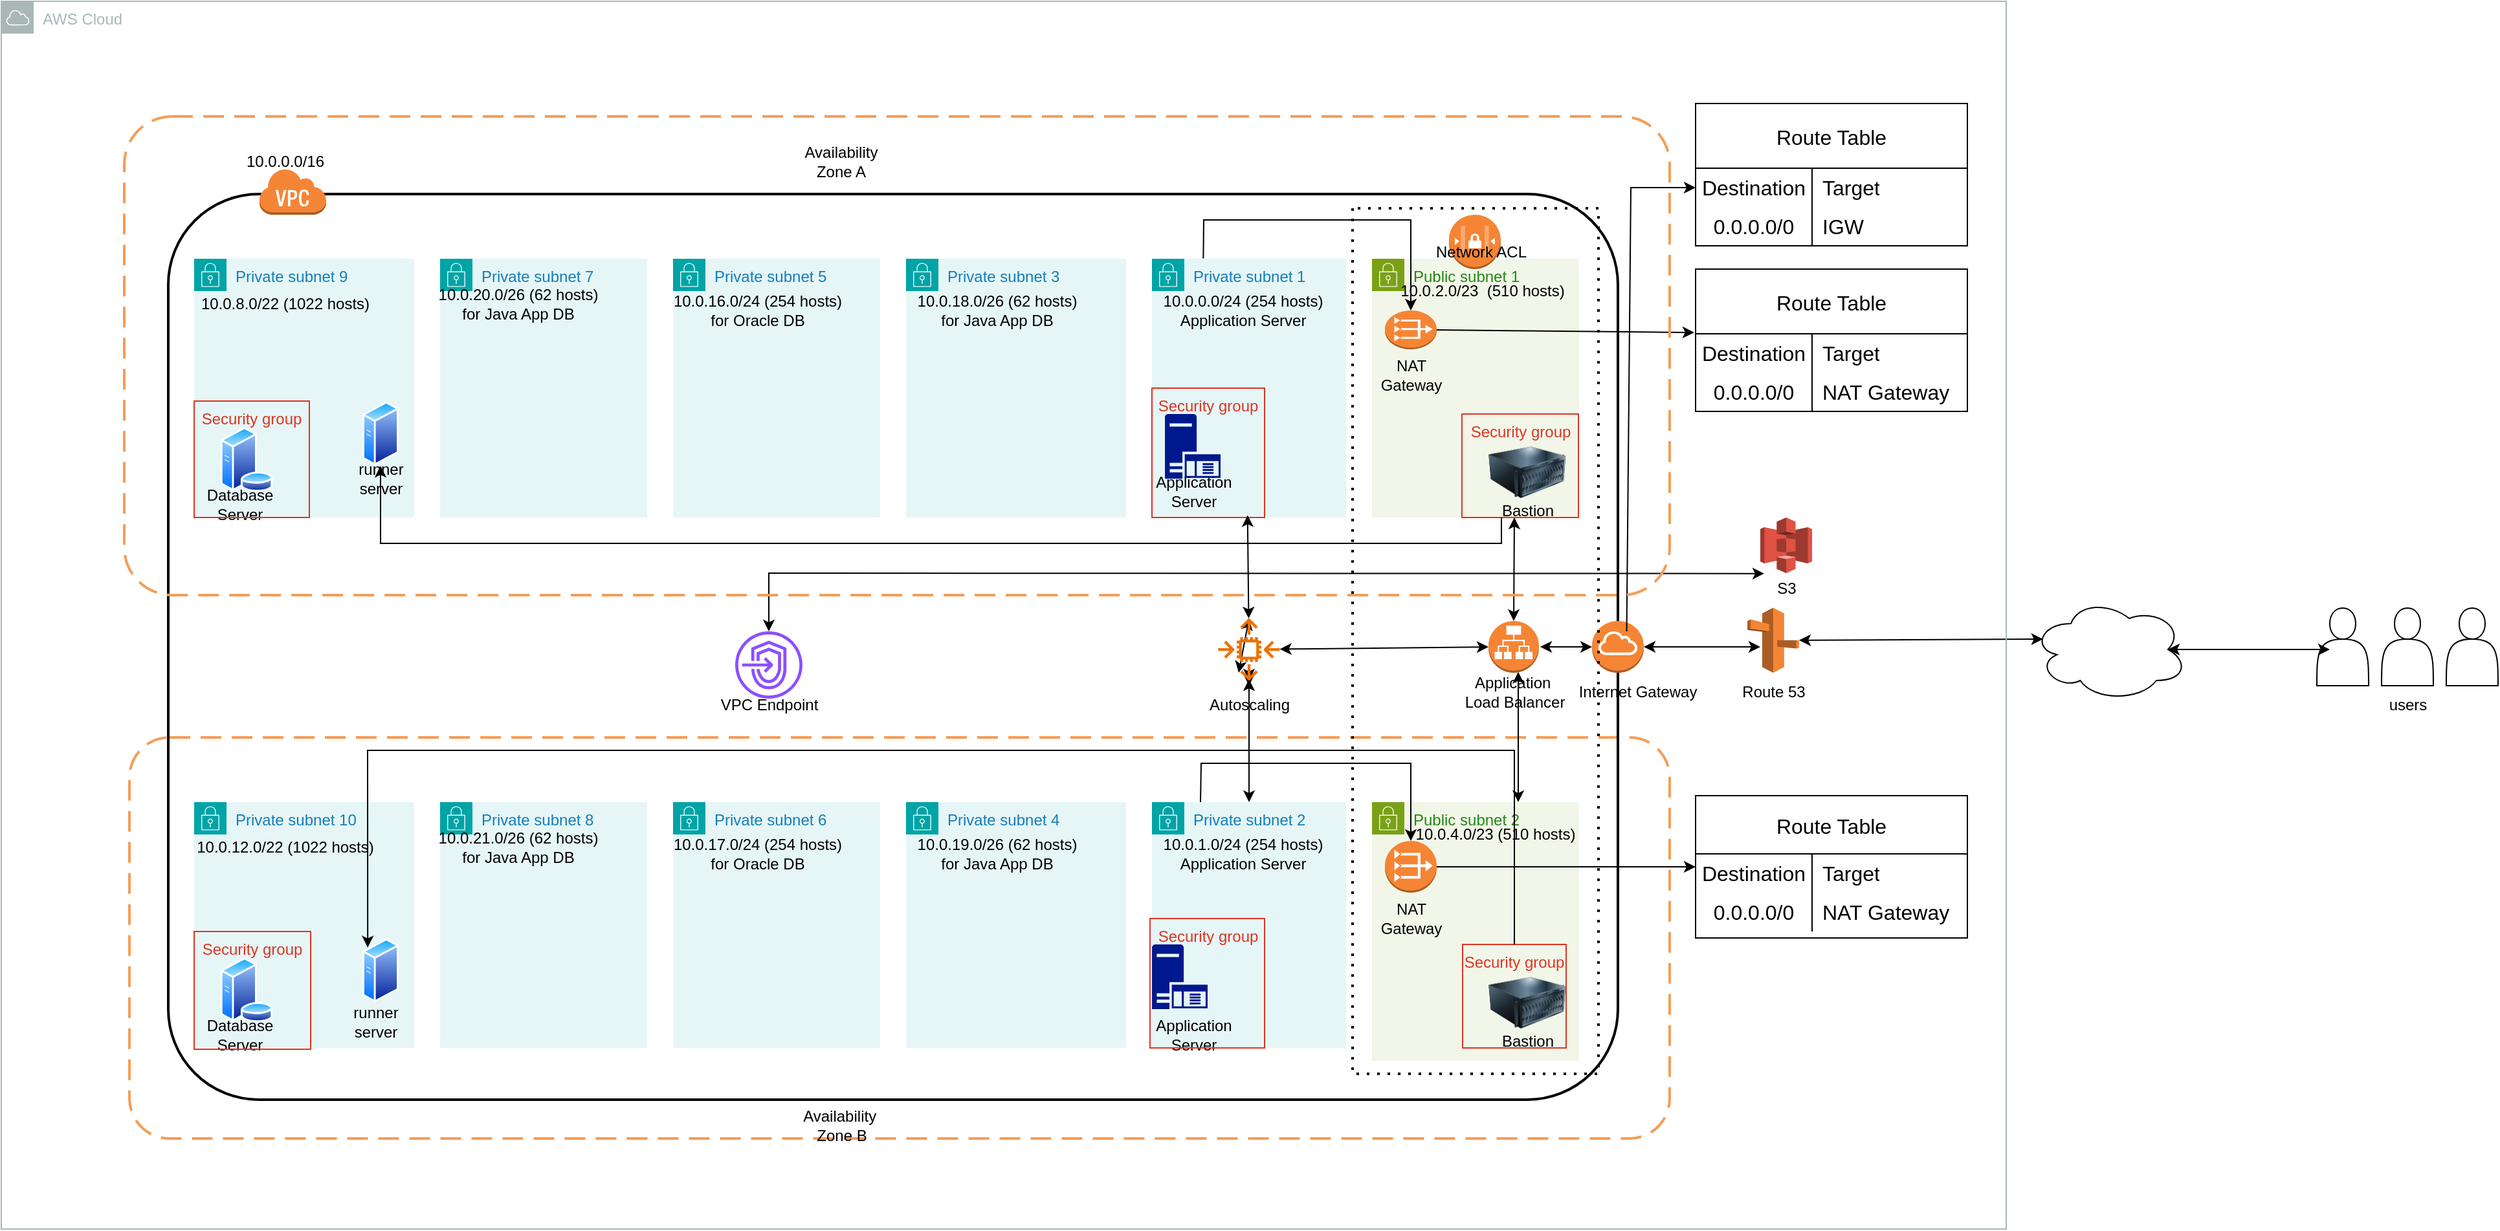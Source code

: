 <mxfile version="24.5.1" type="device">
  <diagram name="Page-1" id="7lKrpwa7xBaLdOCbZkde">
    <mxGraphModel dx="3009" dy="2384" grid="1" gridSize="10" guides="1" tooltips="1" connect="1" arrows="0" fold="1" page="1" pageScale="1" pageWidth="850" pageHeight="1100" math="0" shadow="0">
      <root>
        <mxCell id="0" />
        <mxCell id="1" parent="0" />
        <mxCell id="xHol1U0a_8AFffTDcJwT-8" value="" style="rounded=1;arcSize=10;dashed=1;strokeColor=#F59D56;fillColor=none;gradientColor=none;dashPattern=8 4;strokeWidth=2;" parent="1" vertex="1">
          <mxGeometry x="-260" y="480" width="1190" height="310" as="geometry" />
        </mxCell>
        <mxCell id="xHol1U0a_8AFffTDcJwT-9" value="" style="rounded=1;arcSize=10;dashed=0;fillColor=none;gradientColor=none;strokeWidth=2;" parent="1" vertex="1">
          <mxGeometry x="-230" y="60" width="1120" height="700" as="geometry" />
        </mxCell>
        <mxCell id="xHol1U0a_8AFffTDcJwT-10" value="" style="dashed=0;html=1;shape=mxgraph.aws3.virtual_private_cloud;fillColor=#F58536;gradientColor=none;dashed=0;" parent="1" vertex="1">
          <mxGeometry x="-160" y="40" width="52" height="36" as="geometry" />
        </mxCell>
        <mxCell id="xHol1U0a_8AFffTDcJwT-14" value="Public subnet 1" style="points=[[0,0],[0.25,0],[0.5,0],[0.75,0],[1,0],[1,0.25],[1,0.5],[1,0.75],[1,1],[0.75,1],[0.5,1],[0.25,1],[0,1],[0,0.75],[0,0.5],[0,0.25]];outlineConnect=0;gradientColor=none;html=1;whiteSpace=wrap;fontSize=12;fontStyle=0;container=1;pointerEvents=0;collapsible=0;recursiveResize=0;shape=mxgraph.aws4.group;grIcon=mxgraph.aws4.group_security_group;grStroke=0;strokeColor=#7AA116;fillColor=#F2F6E8;verticalAlign=top;align=left;spacingLeft=30;fontColor=#248814;dashed=0;" parent="1" vertex="1">
          <mxGeometry x="700" y="110" width="160" height="200" as="geometry" />
        </mxCell>
        <mxCell id="xHol1U0a_8AFffTDcJwT-15" value="Public subnet 2" style="points=[[0,0],[0.25,0],[0.5,0],[0.75,0],[1,0],[1,0.25],[1,0.5],[1,0.75],[1,1],[0.75,1],[0.5,1],[0.25,1],[0,1],[0,0.75],[0,0.5],[0,0.25]];outlineConnect=0;gradientColor=none;html=1;whiteSpace=wrap;fontSize=12;fontStyle=0;container=1;pointerEvents=0;collapsible=0;recursiveResize=0;shape=mxgraph.aws4.group;grIcon=mxgraph.aws4.group_security_group;grStroke=0;strokeColor=#7AA116;fillColor=#F2F6E8;verticalAlign=top;align=left;spacingLeft=30;fontColor=#248814;dashed=0;" parent="1" vertex="1">
          <mxGeometry x="700" y="530" width="160" height="200" as="geometry" />
        </mxCell>
        <mxCell id="xHol1U0a_8AFffTDcJwT-32" value="" style="outlineConnect=0;dashed=0;verticalLabelPosition=bottom;verticalAlign=top;align=center;html=1;shape=mxgraph.aws3.vpc_nat_gateway;fillColor=#F58534;gradientColor=none;" parent="xHol1U0a_8AFffTDcJwT-15" vertex="1">
          <mxGeometry x="10" y="30" width="40" height="40" as="geometry" />
        </mxCell>
        <mxCell id="xHol1U0a_8AFffTDcJwT-109" value="Bastion" style="text;html=1;align=center;verticalAlign=middle;resizable=0;points=[];autosize=1;strokeColor=none;fillColor=none;" parent="xHol1U0a_8AFffTDcJwT-15" vertex="1">
          <mxGeometry x="90" y="170" width="60" height="30" as="geometry" />
        </mxCell>
        <mxCell id="xHol1U0a_8AFffTDcJwT-113" value="NAT&lt;div&gt;Gateway&lt;/div&gt;" style="text;html=1;align=center;verticalAlign=middle;resizable=0;points=[];autosize=1;strokeColor=none;fillColor=none;" parent="xHol1U0a_8AFffTDcJwT-15" vertex="1">
          <mxGeometry x="-5" y="70" width="70" height="40" as="geometry" />
        </mxCell>
        <mxCell id="xHol1U0a_8AFffTDcJwT-16" value="Private subnet 1" style="points=[[0,0],[0.25,0],[0.5,0],[0.75,0],[1,0],[1,0.25],[1,0.5],[1,0.75],[1,1],[0.75,1],[0.5,1],[0.25,1],[0,1],[0,0.75],[0,0.5],[0,0.25]];outlineConnect=0;gradientColor=none;html=1;whiteSpace=wrap;fontSize=12;fontStyle=0;container=1;pointerEvents=0;collapsible=0;recursiveResize=0;shape=mxgraph.aws4.group;grIcon=mxgraph.aws4.group_security_group;grStroke=0;strokeColor=#00A4A6;fillColor=#E6F6F7;verticalAlign=top;align=left;spacingLeft=30;fontColor=#147EBA;dashed=0;" parent="1" vertex="1">
          <mxGeometry x="530" y="110" width="150" height="200" as="geometry" />
        </mxCell>
        <mxCell id="xHol1U0a_8AFffTDcJwT-17" value="Private subnet 3" style="points=[[0,0],[0.25,0],[0.5,0],[0.75,0],[1,0],[1,0.25],[1,0.5],[1,0.75],[1,1],[0.75,1],[0.5,1],[0.25,1],[0,1],[0,0.75],[0,0.5],[0,0.25]];outlineConnect=0;gradientColor=none;html=1;whiteSpace=wrap;fontSize=12;fontStyle=0;container=1;pointerEvents=0;collapsible=0;recursiveResize=0;shape=mxgraph.aws4.group;grIcon=mxgraph.aws4.group_security_group;grStroke=0;strokeColor=#00A4A6;fillColor=#E6F6F7;verticalAlign=top;align=left;spacingLeft=30;fontColor=#147EBA;dashed=0;" parent="1" vertex="1">
          <mxGeometry x="340" y="110" width="170" height="200" as="geometry" />
        </mxCell>
        <mxCell id="xHol1U0a_8AFffTDcJwT-18" value="Private subnet 7" style="points=[[0,0],[0.25,0],[0.5,0],[0.75,0],[1,0],[1,0.25],[1,0.5],[1,0.75],[1,1],[0.75,1],[0.5,1],[0.25,1],[0,1],[0,0.75],[0,0.5],[0,0.25]];outlineConnect=0;gradientColor=none;html=1;whiteSpace=wrap;fontSize=12;fontStyle=0;container=1;pointerEvents=0;collapsible=0;recursiveResize=0;shape=mxgraph.aws4.group;grIcon=mxgraph.aws4.group_security_group;grStroke=0;strokeColor=#00A4A6;fillColor=#E6F6F7;verticalAlign=top;align=left;spacingLeft=30;fontColor=#147EBA;dashed=0;" parent="1" vertex="1">
          <mxGeometry x="-20" y="110" width="160" height="200" as="geometry" />
        </mxCell>
        <mxCell id="xHol1U0a_8AFffTDcJwT-19" value="Private subnet 5" style="points=[[0,0],[0.25,0],[0.5,0],[0.75,0],[1,0],[1,0.25],[1,0.5],[1,0.75],[1,1],[0.75,1],[0.5,1],[0.25,1],[0,1],[0,0.75],[0,0.5],[0,0.25]];outlineConnect=0;gradientColor=none;html=1;whiteSpace=wrap;fontSize=12;fontStyle=0;container=1;pointerEvents=0;collapsible=0;recursiveResize=0;shape=mxgraph.aws4.group;grIcon=mxgraph.aws4.group_security_group;grStroke=0;strokeColor=#00A4A6;fillColor=#E6F6F7;verticalAlign=top;align=left;spacingLeft=30;fontColor=#147EBA;dashed=0;" parent="1" vertex="1">
          <mxGeometry x="160" y="110" width="160" height="200" as="geometry" />
        </mxCell>
        <mxCell id="xHol1U0a_8AFffTDcJwT-20" value="Private subnet 9" style="points=[[0,0],[0.25,0],[0.5,0],[0.75,0],[1,0],[1,0.25],[1,0.5],[1,0.75],[1,1],[0.75,1],[0.5,1],[0.25,1],[0,1],[0,0.75],[0,0.5],[0,0.25]];outlineConnect=0;gradientColor=none;html=1;whiteSpace=wrap;fontSize=12;fontStyle=0;container=1;pointerEvents=0;collapsible=0;recursiveResize=0;shape=mxgraph.aws4.group;grIcon=mxgraph.aws4.group_security_group;grStroke=0;strokeColor=#00A4A6;fillColor=#E6F6F7;verticalAlign=top;align=left;spacingLeft=30;fontColor=#147EBA;dashed=0;" parent="1" vertex="1">
          <mxGeometry x="-210" y="110" width="170" height="200" as="geometry" />
        </mxCell>
        <mxCell id="xHol1U0a_8AFffTDcJwT-21" value="Private subnet 2" style="points=[[0,0],[0.25,0],[0.5,0],[0.75,0],[1,0],[1,0.25],[1,0.5],[1,0.75],[1,1],[0.75,1],[0.5,1],[0.25,1],[0,1],[0,0.75],[0,0.5],[0,0.25]];outlineConnect=0;gradientColor=none;html=1;whiteSpace=wrap;fontSize=12;fontStyle=0;container=1;pointerEvents=0;collapsible=0;recursiveResize=0;shape=mxgraph.aws4.group;grIcon=mxgraph.aws4.group_security_group;grStroke=0;strokeColor=#00A4A6;fillColor=#E6F6F7;verticalAlign=top;align=left;spacingLeft=30;fontColor=#147EBA;dashed=0;" parent="1" vertex="1">
          <mxGeometry x="530" y="530" width="150" height="190" as="geometry" />
        </mxCell>
        <mxCell id="xHol1U0a_8AFffTDcJwT-22" value="Private subnet 4" style="points=[[0,0],[0.25,0],[0.5,0],[0.75,0],[1,0],[1,0.25],[1,0.5],[1,0.75],[1,1],[0.75,1],[0.5,1],[0.25,1],[0,1],[0,0.75],[0,0.5],[0,0.25]];outlineConnect=0;gradientColor=none;html=1;whiteSpace=wrap;fontSize=12;fontStyle=0;container=1;pointerEvents=0;collapsible=0;recursiveResize=0;shape=mxgraph.aws4.group;grIcon=mxgraph.aws4.group_security_group;grStroke=0;strokeColor=#00A4A6;fillColor=#E6F6F7;verticalAlign=top;align=left;spacingLeft=30;fontColor=#147EBA;dashed=0;" parent="1" vertex="1">
          <mxGeometry x="340" y="530" width="170" height="190" as="geometry" />
        </mxCell>
        <mxCell id="xHol1U0a_8AFffTDcJwT-23" value="Private subnet 6" style="points=[[0,0],[0.25,0],[0.5,0],[0.75,0],[1,0],[1,0.25],[1,0.5],[1,0.75],[1,1],[0.75,1],[0.5,1],[0.25,1],[0,1],[0,0.75],[0,0.5],[0,0.25]];outlineConnect=0;gradientColor=none;html=1;whiteSpace=wrap;fontSize=12;fontStyle=0;container=1;pointerEvents=0;collapsible=0;recursiveResize=0;shape=mxgraph.aws4.group;grIcon=mxgraph.aws4.group_security_group;grStroke=0;strokeColor=#00A4A6;fillColor=#E6F6F7;verticalAlign=top;align=left;spacingLeft=30;fontColor=#147EBA;dashed=0;" parent="1" vertex="1">
          <mxGeometry x="160" y="530" width="160" height="190" as="geometry" />
        </mxCell>
        <mxCell id="xHol1U0a_8AFffTDcJwT-24" value="Private subnet 8" style="points=[[0,0],[0.25,0],[0.5,0],[0.75,0],[1,0],[1,0.25],[1,0.5],[1,0.75],[1,1],[0.75,1],[0.5,1],[0.25,1],[0,1],[0,0.75],[0,0.5],[0,0.25]];outlineConnect=0;gradientColor=none;html=1;whiteSpace=wrap;fontSize=12;fontStyle=0;container=1;pointerEvents=0;collapsible=0;recursiveResize=0;shape=mxgraph.aws4.group;grIcon=mxgraph.aws4.group_security_group;grStroke=0;strokeColor=#00A4A6;fillColor=#E6F6F7;verticalAlign=top;align=left;spacingLeft=30;fontColor=#147EBA;dashed=0;" parent="1" vertex="1">
          <mxGeometry x="-20" y="530" width="160" height="190" as="geometry" />
        </mxCell>
        <mxCell id="xHol1U0a_8AFffTDcJwT-25" value="Private subnet 10" style="points=[[0,0],[0.25,0],[0.5,0],[0.75,0],[1,0],[1,0.25],[1,0.5],[1,0.75],[1,1],[0.75,1],[0.5,1],[0.25,1],[0,1],[0,0.75],[0,0.5],[0,0.25]];outlineConnect=0;gradientColor=none;html=1;whiteSpace=wrap;fontSize=12;fontStyle=0;container=1;pointerEvents=0;collapsible=0;recursiveResize=0;shape=mxgraph.aws4.group;grIcon=mxgraph.aws4.group_security_group;grStroke=0;strokeColor=#00A4A6;fillColor=#E6F6F7;verticalAlign=top;align=left;spacingLeft=30;fontColor=#147EBA;dashed=0;" parent="1" vertex="1">
          <mxGeometry x="-210" y="530" width="170" height="190" as="geometry" />
        </mxCell>
        <mxCell id="xHol1U0a_8AFffTDcJwT-27" value="" style="outlineConnect=0;dashed=0;verticalLabelPosition=bottom;verticalAlign=top;align=center;html=1;shape=mxgraph.aws3.vpc_nat_gateway;fillColor=#F58534;gradientColor=none;" parent="1" vertex="1">
          <mxGeometry x="710" y="150" width="40" height="30" as="geometry" />
        </mxCell>
        <mxCell id="xHol1U0a_8AFffTDcJwT-28" value="" style="image;aspect=fixed;perimeter=ellipsePerimeter;html=1;align=center;shadow=0;dashed=0;spacingTop=3;image=img/lib/active_directory/database_server.svg;" parent="1" vertex="1">
          <mxGeometry x="-190" y="240" width="41" height="50" as="geometry" />
        </mxCell>
        <mxCell id="xHol1U0a_8AFffTDcJwT-29" value="" style="image;aspect=fixed;perimeter=ellipsePerimeter;html=1;align=center;shadow=0;dashed=0;spacingTop=3;image=img/lib/active_directory/database_server.svg;" parent="1" vertex="1">
          <mxGeometry x="-190" y="650" width="41" height="50" as="geometry" />
        </mxCell>
        <mxCell id="xHol1U0a_8AFffTDcJwT-30" value="" style="image;html=1;image=img/lib/clip_art/computers/Server_128x128.png" parent="1" vertex="1">
          <mxGeometry x="790" y="250" width="60" height="50" as="geometry" />
        </mxCell>
        <mxCell id="xHol1U0a_8AFffTDcJwT-31" value="" style="image;html=1;image=img/lib/clip_art/computers/Server_128x128.png" parent="1" vertex="1">
          <mxGeometry x="790" y="660" width="60" height="50" as="geometry" />
        </mxCell>
        <mxCell id="xHol1U0a_8AFffTDcJwT-33" value="" style="outlineConnect=0;dashed=0;verticalLabelPosition=bottom;verticalAlign=top;align=center;html=1;shape=mxgraph.aws3.application_load_balancer;fillColor=#F58534;gradientColor=none;" parent="1" vertex="1">
          <mxGeometry x="790" y="390" width="39" height="40" as="geometry" />
        </mxCell>
        <mxCell id="xHol1U0a_8AFffTDcJwT-34" value="" style="outlineConnect=0;dashed=0;verticalLabelPosition=bottom;verticalAlign=top;align=center;html=1;shape=mxgraph.aws3.internet_gateway;fillColor=#F58534;gradientColor=none;" parent="1" vertex="1">
          <mxGeometry x="870" y="390" width="40" height="40" as="geometry" />
        </mxCell>
        <mxCell id="xHol1U0a_8AFffTDcJwT-35" value="Internet Gateway" style="text;html=1;align=center;verticalAlign=middle;resizable=0;points=[];autosize=1;strokeColor=none;fillColor=none;" parent="1" vertex="1">
          <mxGeometry x="850" y="430" width="110" height="30" as="geometry" />
        </mxCell>
        <mxCell id="xHol1U0a_8AFffTDcJwT-37" value="Application&amp;nbsp;&lt;div&gt;Load Balancer&lt;/div&gt;" style="text;html=1;align=center;verticalAlign=middle;resizable=0;points=[];autosize=1;strokeColor=none;fillColor=none;" parent="1" vertex="1">
          <mxGeometry x="759.5" y="425" width="100" height="40" as="geometry" />
        </mxCell>
        <mxCell id="xHol1U0a_8AFffTDcJwT-38" value="Availability&amp;nbsp;&lt;div&gt;Zone B&lt;/div&gt;" style="text;html=1;align=center;verticalAlign=middle;resizable=0;points=[];autosize=1;strokeColor=none;fillColor=none;" parent="1" vertex="1">
          <mxGeometry x="250" y="760" width="80" height="40" as="geometry" />
        </mxCell>
        <mxCell id="xHol1U0a_8AFffTDcJwT-39" value="Availability&lt;div&gt;Zone A&lt;/div&gt;" style="text;strokeColor=none;align=center;fillColor=none;html=1;verticalAlign=middle;whiteSpace=wrap;rounded=0;" parent="1" vertex="1">
          <mxGeometry x="260" y="20" width="60" height="30" as="geometry" />
        </mxCell>
        <mxCell id="xHol1U0a_8AFffTDcJwT-40" value="NAT&lt;div&gt;Gateway&lt;/div&gt;" style="text;html=1;align=center;verticalAlign=middle;resizable=0;points=[];autosize=1;strokeColor=none;fillColor=none;" parent="1" vertex="1">
          <mxGeometry x="695" y="180" width="70" height="40" as="geometry" />
        </mxCell>
        <mxCell id="xHol1U0a_8AFffTDcJwT-41" value="" style="endArrow=classic;startArrow=classic;html=1;rounded=0;exitX=0.5;exitY=0;exitDx=0;exitDy=0;exitPerimeter=0;" parent="1" source="xHol1U0a_8AFffTDcJwT-33" edge="1">
          <mxGeometry width="50" height="50" relative="1" as="geometry">
            <mxPoint x="290" y="370" as="sourcePoint" />
            <mxPoint x="810" y="310" as="targetPoint" />
          </mxGeometry>
        </mxCell>
        <mxCell id="xHol1U0a_8AFffTDcJwT-42" value="" style="endArrow=classic;startArrow=classic;html=1;rounded=0;entryX=0.535;entryY=0.108;entryDx=0;entryDy=0;entryPerimeter=0;" parent="1" target="xHol1U0a_8AFffTDcJwT-37" edge="1">
          <mxGeometry width="50" height="50" relative="1" as="geometry">
            <mxPoint x="813" y="530" as="sourcePoint" />
            <mxPoint x="340" y="320" as="targetPoint" />
          </mxGeometry>
        </mxCell>
        <mxCell id="xHol1U0a_8AFffTDcJwT-44" value="" style="outlineConnect=0;dashed=0;verticalLabelPosition=bottom;verticalAlign=top;align=center;html=1;shape=mxgraph.aws3.route_53;fillColor=#F58536;gradientColor=none;" parent="1" vertex="1">
          <mxGeometry x="990" y="379.75" width="40" height="50.25" as="geometry" />
        </mxCell>
        <mxCell id="xHol1U0a_8AFffTDcJwT-45" value="Route 53" style="text;html=1;align=center;verticalAlign=middle;resizable=0;points=[];autosize=1;strokeColor=none;fillColor=none;" parent="1" vertex="1">
          <mxGeometry x="975" y="430" width="70" height="30" as="geometry" />
        </mxCell>
        <mxCell id="xHol1U0a_8AFffTDcJwT-46" value="" style="endArrow=classic;startArrow=classic;html=1;rounded=0;entryX=0;entryY=0.5;entryDx=0;entryDy=0;entryPerimeter=0;" parent="1" target="xHol1U0a_8AFffTDcJwT-34" edge="1">
          <mxGeometry width="50" height="50" relative="1" as="geometry">
            <mxPoint x="830" y="410" as="sourcePoint" />
            <mxPoint x="340" y="320" as="targetPoint" />
          </mxGeometry>
        </mxCell>
        <mxCell id="xHol1U0a_8AFffTDcJwT-49" value="" style="endArrow=classic;startArrow=classic;html=1;rounded=0;exitX=1;exitY=0.5;exitDx=0;exitDy=0;exitPerimeter=0;" parent="1" source="xHol1U0a_8AFffTDcJwT-34" edge="1">
          <mxGeometry width="50" height="50" relative="1" as="geometry">
            <mxPoint x="1000" y="290" as="sourcePoint" />
            <mxPoint x="1000" y="410" as="targetPoint" />
          </mxGeometry>
        </mxCell>
        <mxCell id="xHol1U0a_8AFffTDcJwT-108" value="Bastion" style="text;html=1;align=center;verticalAlign=middle;resizable=0;points=[];autosize=1;strokeColor=none;fillColor=none;" parent="1" vertex="1">
          <mxGeometry x="790" y="290" width="60" height="30" as="geometry" />
        </mxCell>
        <mxCell id="xHol1U0a_8AFffTDcJwT-110" value="" style="ellipse;shape=cloud;whiteSpace=wrap;html=1;" parent="1" vertex="1">
          <mxGeometry x="1210" y="372" width="120" height="80" as="geometry" />
        </mxCell>
        <mxCell id="xHol1U0a_8AFffTDcJwT-112" value="" style="endArrow=classic;startArrow=classic;html=1;rounded=0;entryX=0.07;entryY=0.4;entryDx=0;entryDy=0;entryPerimeter=0;exitX=1;exitY=0.5;exitDx=0;exitDy=0;exitPerimeter=0;" parent="1" source="xHol1U0a_8AFffTDcJwT-44" target="xHol1U0a_8AFffTDcJwT-110" edge="1">
          <mxGeometry width="50" height="50" relative="1" as="geometry">
            <mxPoint x="1040" y="550" as="sourcePoint" />
            <mxPoint x="1090" y="500" as="targetPoint" />
          </mxGeometry>
        </mxCell>
        <mxCell id="xHol1U0a_8AFffTDcJwT-114" value="" style="sketch=0;outlineConnect=0;fontColor=#232F3E;gradientColor=none;fillColor=#8C4FFF;strokeColor=none;dashed=0;verticalLabelPosition=bottom;verticalAlign=top;align=center;html=1;fontSize=12;fontStyle=0;aspect=fixed;pointerEvents=1;shape=mxgraph.aws4.endpoints;" parent="1" vertex="1">
          <mxGeometry x="208" y="398" width="52" height="52" as="geometry" />
        </mxCell>
        <mxCell id="xHol1U0a_8AFffTDcJwT-115" value="" style="outlineConnect=0;dashed=0;verticalLabelPosition=bottom;verticalAlign=top;align=center;html=1;shape=mxgraph.aws3.s3;fillColor=#E05243;gradientColor=none;" parent="1" vertex="1">
          <mxGeometry x="1000" y="310" width="40" height="43" as="geometry" />
        </mxCell>
        <mxCell id="xHol1U0a_8AFffTDcJwT-116" value="" style="endArrow=classic;startArrow=classic;html=1;rounded=0;entryX=0.075;entryY=1.008;entryDx=0;entryDy=0;entryPerimeter=0;" parent="1" source="xHol1U0a_8AFffTDcJwT-114" target="xHol1U0a_8AFffTDcJwT-115" edge="1">
          <mxGeometry width="50" height="50" relative="1" as="geometry">
            <mxPoint x="290" y="370" as="sourcePoint" />
            <mxPoint x="340" y="320" as="targetPoint" />
            <Array as="points">
              <mxPoint x="234" y="353" />
            </Array>
          </mxGeometry>
        </mxCell>
        <mxCell id="xHol1U0a_8AFffTDcJwT-117" value="S3" style="text;html=1;align=center;verticalAlign=middle;resizable=0;points=[];autosize=1;strokeColor=none;fillColor=none;" parent="1" vertex="1">
          <mxGeometry x="1000" y="349.75" width="40" height="30" as="geometry" />
        </mxCell>
        <mxCell id="xHol1U0a_8AFffTDcJwT-118" value="VPC Endpoint" style="text;html=1;align=center;verticalAlign=middle;resizable=0;points=[];autosize=1;strokeColor=none;fillColor=none;" parent="1" vertex="1">
          <mxGeometry x="184" y="440" width="100" height="30" as="geometry" />
        </mxCell>
        <mxCell id="xHol1U0a_8AFffTDcJwT-119" value="" style="endArrow=classic;html=1;rounded=0;entryX=0.5;entryY=0;entryDx=0;entryDy=0;entryPerimeter=0;exitX=0.714;exitY=0.071;exitDx=0;exitDy=0;exitPerimeter=0;" parent="1" source="xHol1U0a_8AFffTDcJwT-9" target="xHol1U0a_8AFffTDcJwT-27" edge="1">
          <mxGeometry width="50" height="50" relative="1" as="geometry">
            <mxPoint x="-500" y="360" as="sourcePoint" />
            <mxPoint x="790" y="90" as="targetPoint" />
            <Array as="points">
              <mxPoint x="570" y="80" />
              <mxPoint x="730" y="80" />
            </Array>
          </mxGeometry>
        </mxCell>
        <mxCell id="xHol1U0a_8AFffTDcJwT-122" value="" style="endArrow=classic;html=1;rounded=0;entryX=0.5;entryY=0;entryDx=0;entryDy=0;entryPerimeter=0;exitX=0.25;exitY=0;exitDx=0;exitDy=0;" parent="1" source="xHol1U0a_8AFffTDcJwT-21" target="xHol1U0a_8AFffTDcJwT-32" edge="1">
          <mxGeometry width="50" height="50" relative="1" as="geometry">
            <mxPoint x="-100" y="440" as="sourcePoint" />
            <mxPoint x="700" y="470" as="targetPoint" />
            <Array as="points">
              <mxPoint x="568" y="500" />
              <mxPoint x="730" y="500" />
            </Array>
          </mxGeometry>
        </mxCell>
        <mxCell id="xHol1U0a_8AFffTDcJwT-127" value="Database&lt;div&gt;Server&lt;/div&gt;" style="text;html=1;align=center;verticalAlign=middle;resizable=0;points=[];autosize=1;strokeColor=none;fillColor=none;" parent="1" vertex="1">
          <mxGeometry x="-210" y="280" width="70" height="40" as="geometry" />
        </mxCell>
        <mxCell id="xHol1U0a_8AFffTDcJwT-128" value="Database&lt;div&gt;Server&lt;/div&gt;" style="text;html=1;align=center;verticalAlign=middle;resizable=0;points=[];autosize=1;strokeColor=none;fillColor=none;" parent="1" vertex="1">
          <mxGeometry x="-210" y="690" width="70" height="40" as="geometry" />
        </mxCell>
        <mxCell id="xHol1U0a_8AFffTDcJwT-129" value="Security group" style="fillColor=none;strokeColor=#DD3522;verticalAlign=top;fontStyle=0;fontColor=#DD3522;whiteSpace=wrap;html=1;" parent="1" vertex="1">
          <mxGeometry x="-210" y="220" width="89" height="90" as="geometry" />
        </mxCell>
        <mxCell id="xHol1U0a_8AFffTDcJwT-130" value="Security group" style="fillColor=none;strokeColor=#DD3522;verticalAlign=top;fontStyle=0;fontColor=#DD3522;whiteSpace=wrap;html=1;" parent="1" vertex="1">
          <mxGeometry x="-210" y="630" width="90" height="91" as="geometry" />
        </mxCell>
        <mxCell id="xHol1U0a_8AFffTDcJwT-131" value="Security group" style="fillColor=none;strokeColor=#DD3522;verticalAlign=top;fontStyle=0;fontColor=#DD3522;whiteSpace=wrap;html=1;" parent="1" vertex="1">
          <mxGeometry x="769.5" y="230" width="90" height="80" as="geometry" />
        </mxCell>
        <mxCell id="xHol1U0a_8AFffTDcJwT-132" value="Security group" style="fillColor=none;strokeColor=#DD3522;verticalAlign=top;fontStyle=0;fontColor=#DD3522;whiteSpace=wrap;html=1;" parent="1" vertex="1">
          <mxGeometry x="770" y="640" width="80" height="80" as="geometry" />
        </mxCell>
        <mxCell id="xHol1U0a_8AFffTDcJwT-143" value="Route Table" style="shape=table;startSize=50;container=1;collapsible=0;childLayout=tableLayout;fixedRows=1;rowLines=0;fontStyle=0;strokeColor=default;fontSize=16;" parent="1" vertex="1">
          <mxGeometry x="950" y="-10" width="210" height="110" as="geometry" />
        </mxCell>
        <mxCell id="xHol1U0a_8AFffTDcJwT-144" value="" style="shape=tableRow;horizontal=0;startSize=0;swimlaneHead=0;swimlaneBody=0;top=0;left=0;bottom=0;right=0;collapsible=0;dropTarget=0;fillColor=none;points=[[0,0.5],[1,0.5]];portConstraint=eastwest;strokeColor=inherit;fontSize=16;" parent="xHol1U0a_8AFffTDcJwT-143" vertex="1">
          <mxGeometry y="50" width="210" height="30" as="geometry" />
        </mxCell>
        <mxCell id="xHol1U0a_8AFffTDcJwT-145" value="Destination" style="shape=partialRectangle;html=1;whiteSpace=wrap;connectable=0;fillColor=none;top=0;left=0;bottom=0;right=0;overflow=hidden;pointerEvents=1;strokeColor=inherit;fontSize=16;" parent="xHol1U0a_8AFffTDcJwT-144" vertex="1">
          <mxGeometry width="90" height="30" as="geometry">
            <mxRectangle width="90" height="30" as="alternateBounds" />
          </mxGeometry>
        </mxCell>
        <mxCell id="xHol1U0a_8AFffTDcJwT-146" value="Target" style="shape=partialRectangle;html=1;whiteSpace=wrap;connectable=0;fillColor=none;top=0;left=0;bottom=0;right=0;align=left;spacingLeft=6;overflow=hidden;strokeColor=inherit;fontSize=16;" parent="xHol1U0a_8AFffTDcJwT-144" vertex="1">
          <mxGeometry x="90" width="120" height="30" as="geometry">
            <mxRectangle width="120" height="30" as="alternateBounds" />
          </mxGeometry>
        </mxCell>
        <mxCell id="xHol1U0a_8AFffTDcJwT-147" value="" style="shape=tableRow;horizontal=0;startSize=0;swimlaneHead=0;swimlaneBody=0;top=0;left=0;bottom=0;right=0;collapsible=0;dropTarget=0;fillColor=none;points=[[0,0.5],[1,0.5]];portConstraint=eastwest;strokeColor=inherit;fontSize=16;" parent="xHol1U0a_8AFffTDcJwT-143" vertex="1">
          <mxGeometry y="80" width="210" height="30" as="geometry" />
        </mxCell>
        <mxCell id="xHol1U0a_8AFffTDcJwT-148" value="0.0.0.0/0" style="shape=partialRectangle;html=1;whiteSpace=wrap;connectable=0;fillColor=none;top=0;left=0;bottom=0;right=0;overflow=hidden;strokeColor=inherit;fontSize=16;" parent="xHol1U0a_8AFffTDcJwT-147" vertex="1">
          <mxGeometry width="90" height="30" as="geometry">
            <mxRectangle width="90" height="30" as="alternateBounds" />
          </mxGeometry>
        </mxCell>
        <mxCell id="xHol1U0a_8AFffTDcJwT-149" value="IGW" style="shape=partialRectangle;html=1;whiteSpace=wrap;connectable=0;fillColor=none;top=0;left=0;bottom=0;right=0;align=left;spacingLeft=6;overflow=hidden;strokeColor=inherit;fontSize=16;" parent="xHol1U0a_8AFffTDcJwT-147" vertex="1">
          <mxGeometry x="90" width="120" height="30" as="geometry">
            <mxRectangle width="120" height="30" as="alternateBounds" />
          </mxGeometry>
        </mxCell>
        <mxCell id="xHol1U0a_8AFffTDcJwT-153" value="10.0.0.0/16" style="text;html=1;align=center;verticalAlign=middle;resizable=0;points=[];autosize=1;strokeColor=none;fillColor=none;" parent="1" vertex="1">
          <mxGeometry x="-180" y="20" width="80" height="30" as="geometry" />
        </mxCell>
        <mxCell id="xHol1U0a_8AFffTDcJwT-161" value="Route Table" style="shape=table;startSize=45;container=1;collapsible=0;childLayout=tableLayout;fixedRows=1;rowLines=0;fontStyle=0;strokeColor=default;fontSize=16;" parent="1" vertex="1">
          <mxGeometry x="950" y="525" width="210" height="110" as="geometry" />
        </mxCell>
        <mxCell id="xHol1U0a_8AFffTDcJwT-162" value="" style="shape=tableRow;horizontal=0;startSize=0;swimlaneHead=0;swimlaneBody=0;top=0;left=0;bottom=0;right=0;collapsible=0;dropTarget=0;fillColor=none;points=[[0,0.5],[1,0.5]];portConstraint=eastwest;strokeColor=inherit;fontSize=16;" parent="xHol1U0a_8AFffTDcJwT-161" vertex="1">
          <mxGeometry y="45" width="210" height="30" as="geometry" />
        </mxCell>
        <mxCell id="xHol1U0a_8AFffTDcJwT-163" value="Destination" style="shape=partialRectangle;html=1;whiteSpace=wrap;connectable=0;fillColor=none;top=0;left=0;bottom=0;right=0;overflow=hidden;pointerEvents=1;strokeColor=inherit;fontSize=16;" parent="xHol1U0a_8AFffTDcJwT-162" vertex="1">
          <mxGeometry width="90" height="30" as="geometry">
            <mxRectangle width="90" height="30" as="alternateBounds" />
          </mxGeometry>
        </mxCell>
        <mxCell id="xHol1U0a_8AFffTDcJwT-164" value="Target" style="shape=partialRectangle;html=1;whiteSpace=wrap;connectable=0;fillColor=none;top=0;left=0;bottom=0;right=0;align=left;spacingLeft=6;overflow=hidden;strokeColor=inherit;fontSize=16;" parent="xHol1U0a_8AFffTDcJwT-162" vertex="1">
          <mxGeometry x="90" width="120" height="30" as="geometry">
            <mxRectangle width="120" height="30" as="alternateBounds" />
          </mxGeometry>
        </mxCell>
        <mxCell id="xHol1U0a_8AFffTDcJwT-165" value="" style="shape=tableRow;horizontal=0;startSize=0;swimlaneHead=0;swimlaneBody=0;top=0;left=0;bottom=0;right=0;collapsible=0;dropTarget=0;fillColor=none;points=[[0,0.5],[1,0.5]];portConstraint=eastwest;strokeColor=inherit;fontSize=16;" parent="xHol1U0a_8AFffTDcJwT-161" vertex="1">
          <mxGeometry y="75" width="210" height="30" as="geometry" />
        </mxCell>
        <mxCell id="xHol1U0a_8AFffTDcJwT-166" value="0.0.0.0/0" style="shape=partialRectangle;html=1;whiteSpace=wrap;connectable=0;fillColor=none;top=0;left=0;bottom=0;right=0;overflow=hidden;strokeColor=inherit;fontSize=16;" parent="xHol1U0a_8AFffTDcJwT-165" vertex="1">
          <mxGeometry width="90" height="30" as="geometry">
            <mxRectangle width="90" height="30" as="alternateBounds" />
          </mxGeometry>
        </mxCell>
        <mxCell id="xHol1U0a_8AFffTDcJwT-167" value="NAT Gateway" style="shape=partialRectangle;html=1;whiteSpace=wrap;connectable=0;fillColor=none;top=0;left=0;bottom=0;right=0;align=left;spacingLeft=6;overflow=hidden;strokeColor=inherit;fontSize=16;" parent="xHol1U0a_8AFffTDcJwT-165" vertex="1">
          <mxGeometry x="90" width="120" height="30" as="geometry">
            <mxRectangle width="120" height="30" as="alternateBounds" />
          </mxGeometry>
        </mxCell>
        <mxCell id="xHol1U0a_8AFffTDcJwT-168" value="" style="outlineConnect=0;dashed=0;verticalLabelPosition=bottom;verticalAlign=top;align=center;html=1;shape=mxgraph.aws3.network_access_controllist;fillColor=#F58534;gradientColor=none;" parent="1" vertex="1">
          <mxGeometry x="759.5" y="76" width="40" height="42" as="geometry" />
        </mxCell>
        <mxCell id="xHol1U0a_8AFffTDcJwT-171" value="" style="endArrow=none;dashed=1;html=1;dashPattern=1 3;strokeWidth=2;rounded=0;" parent="1" edge="1">
          <mxGeometry width="50" height="50" relative="1" as="geometry">
            <mxPoint x="685" y="71" as="sourcePoint" />
            <mxPoint x="685" y="71" as="targetPoint" />
            <Array as="points">
              <mxPoint x="685" y="740" />
              <mxPoint x="875" y="740" />
              <mxPoint x="875" y="401" />
              <mxPoint x="875" y="71" />
            </Array>
          </mxGeometry>
        </mxCell>
        <mxCell id="xHol1U0a_8AFffTDcJwT-175" value="Network ACL" style="text;html=1;align=center;verticalAlign=middle;resizable=0;points=[];autosize=1;strokeColor=none;fillColor=none;" parent="1" vertex="1">
          <mxGeometry x="739" y="90" width="90" height="30" as="geometry" />
        </mxCell>
        <mxCell id="xHol1U0a_8AFffTDcJwT-177" value="Route Table" style="shape=table;startSize=50;container=1;collapsible=0;childLayout=tableLayout;fixedRows=1;rowLines=0;fontStyle=0;strokeColor=default;fontSize=16;" parent="1" vertex="1">
          <mxGeometry x="950" y="118" width="210" height="110" as="geometry" />
        </mxCell>
        <mxCell id="xHol1U0a_8AFffTDcJwT-178" value="" style="shape=tableRow;horizontal=0;startSize=0;swimlaneHead=0;swimlaneBody=0;top=0;left=0;bottom=0;right=0;collapsible=0;dropTarget=0;fillColor=none;points=[[0,0.5],[1,0.5]];portConstraint=eastwest;strokeColor=inherit;fontSize=16;" parent="xHol1U0a_8AFffTDcJwT-177" vertex="1">
          <mxGeometry y="50" width="210" height="30" as="geometry" />
        </mxCell>
        <mxCell id="xHol1U0a_8AFffTDcJwT-179" value="Destination" style="shape=partialRectangle;html=1;whiteSpace=wrap;connectable=0;fillColor=none;top=0;left=0;bottom=0;right=0;overflow=hidden;pointerEvents=1;strokeColor=inherit;fontSize=16;" parent="xHol1U0a_8AFffTDcJwT-178" vertex="1">
          <mxGeometry width="90" height="30" as="geometry">
            <mxRectangle width="90" height="30" as="alternateBounds" />
          </mxGeometry>
        </mxCell>
        <mxCell id="xHol1U0a_8AFffTDcJwT-180" value="Target" style="shape=partialRectangle;html=1;whiteSpace=wrap;connectable=0;fillColor=none;top=0;left=0;bottom=0;right=0;align=left;spacingLeft=6;overflow=hidden;strokeColor=inherit;fontSize=16;" parent="xHol1U0a_8AFffTDcJwT-178" vertex="1">
          <mxGeometry x="90" width="120" height="30" as="geometry">
            <mxRectangle width="120" height="30" as="alternateBounds" />
          </mxGeometry>
        </mxCell>
        <mxCell id="xHol1U0a_8AFffTDcJwT-181" value="" style="shape=tableRow;horizontal=0;startSize=0;swimlaneHead=0;swimlaneBody=0;top=0;left=0;bottom=0;right=0;collapsible=0;dropTarget=0;fillColor=none;points=[[0,0.5],[1,0.5]];portConstraint=eastwest;strokeColor=inherit;fontSize=16;" parent="xHol1U0a_8AFffTDcJwT-177" vertex="1">
          <mxGeometry y="80" width="210" height="30" as="geometry" />
        </mxCell>
        <mxCell id="xHol1U0a_8AFffTDcJwT-182" value="0.0.0.0/0" style="shape=partialRectangle;html=1;whiteSpace=wrap;connectable=0;fillColor=none;top=0;left=0;bottom=0;right=0;overflow=hidden;strokeColor=inherit;fontSize=16;" parent="xHol1U0a_8AFffTDcJwT-181" vertex="1">
          <mxGeometry width="90" height="30" as="geometry">
            <mxRectangle width="90" height="30" as="alternateBounds" />
          </mxGeometry>
        </mxCell>
        <mxCell id="xHol1U0a_8AFffTDcJwT-183" value="NAT Gateway" style="shape=partialRectangle;html=1;whiteSpace=wrap;connectable=0;fillColor=none;top=0;left=0;bottom=0;right=0;align=left;spacingLeft=6;overflow=hidden;strokeColor=inherit;fontSize=16;" parent="xHol1U0a_8AFffTDcJwT-181" vertex="1">
          <mxGeometry x="90" width="120" height="30" as="geometry">
            <mxRectangle width="120" height="30" as="alternateBounds" />
          </mxGeometry>
        </mxCell>
        <mxCell id="xHol1U0a_8AFffTDcJwT-184" value="" style="endArrow=classic;html=1;rounded=0;entryX=-0.005;entryY=-0.033;entryDx=0;entryDy=0;entryPerimeter=0;" parent="1" target="xHol1U0a_8AFffTDcJwT-178" edge="1">
          <mxGeometry width="50" height="50" relative="1" as="geometry">
            <mxPoint x="750" y="165" as="sourcePoint" />
            <mxPoint x="870" y="-50" as="targetPoint" />
            <Array as="points" />
          </mxGeometry>
        </mxCell>
        <mxCell id="xHol1U0a_8AFffTDcJwT-185" value="" style="endArrow=classic;html=1;rounded=0;entryX=0;entryY=0.5;entryDx=0;entryDy=0;exitX=1;exitY=0.5;exitDx=0;exitDy=0;exitPerimeter=0;" parent="1" source="xHol1U0a_8AFffTDcJwT-32" target="xHol1U0a_8AFffTDcJwT-161" edge="1">
          <mxGeometry width="50" height="50" relative="1" as="geometry">
            <mxPoint x="770.65" y="575.3" as="sourcePoint" />
            <mxPoint x="920" y="690" as="targetPoint" />
          </mxGeometry>
        </mxCell>
        <mxCell id="xHol1U0a_8AFffTDcJwT-186" value="" style="endArrow=classic;html=1;rounded=0;entryX=0;entryY=0.5;entryDx=0;entryDy=0;exitX=0.669;exitY=0.201;exitDx=0;exitDy=0;exitPerimeter=0;" parent="1" source="xHol1U0a_8AFffTDcJwT-34" target="xHol1U0a_8AFffTDcJwT-144" edge="1">
          <mxGeometry width="50" height="50" relative="1" as="geometry">
            <mxPoint x="930" y="47.035" as="sourcePoint" />
            <mxPoint x="960" y="300" as="targetPoint" />
            <Array as="points">
              <mxPoint x="900" y="55" />
            </Array>
          </mxGeometry>
        </mxCell>
        <mxCell id="xHol1U0a_8AFffTDcJwT-187" value="" style="sketch=0;aspect=fixed;pointerEvents=1;shadow=0;dashed=0;html=1;strokeColor=none;labelPosition=center;verticalLabelPosition=bottom;verticalAlign=top;align=center;fillColor=#00188D;shape=mxgraph.mscae.enterprise.application_server" parent="1" vertex="1">
          <mxGeometry x="540" y="230" width="43" height="50" as="geometry" />
        </mxCell>
        <mxCell id="xHol1U0a_8AFffTDcJwT-188" value="" style="sketch=0;aspect=fixed;pointerEvents=1;shadow=0;dashed=0;html=1;strokeColor=none;labelPosition=center;verticalLabelPosition=bottom;verticalAlign=top;align=center;fillColor=#00188D;shape=mxgraph.mscae.enterprise.application_server" parent="1" vertex="1">
          <mxGeometry x="530" y="640" width="43" height="50" as="geometry" />
        </mxCell>
        <mxCell id="xHol1U0a_8AFffTDcJwT-189" value="Application&lt;div&gt;Server&lt;/div&gt;" style="text;html=1;align=center;verticalAlign=middle;resizable=0;points=[];autosize=1;strokeColor=none;fillColor=none;" parent="1" vertex="1">
          <mxGeometry x="521.5" y="270" width="80" height="40" as="geometry" />
        </mxCell>
        <mxCell id="xHol1U0a_8AFffTDcJwT-190" value="Application&lt;div&gt;Server&lt;/div&gt;" style="text;html=1;align=center;verticalAlign=middle;resizable=0;points=[];autosize=1;strokeColor=none;fillColor=none;" parent="1" vertex="1">
          <mxGeometry x="521.5" y="690" width="80" height="40" as="geometry" />
        </mxCell>
        <mxCell id="xHol1U0a_8AFffTDcJwT-191" value="Security group" style="fillColor=none;strokeColor=#DD3522;verticalAlign=top;fontStyle=0;fontColor=#DD3522;whiteSpace=wrap;html=1;" parent="1" vertex="1">
          <mxGeometry x="530" y="210" width="87" height="100" as="geometry" />
        </mxCell>
        <mxCell id="xHol1U0a_8AFffTDcJwT-192" value="Security group" style="fillColor=none;strokeColor=#DD3522;verticalAlign=top;fontStyle=0;fontColor=#DD3522;whiteSpace=wrap;html=1;" parent="1" vertex="1">
          <mxGeometry x="528.5" y="620" width="88.5" height="100" as="geometry" />
        </mxCell>
        <mxCell id="xHol1U0a_8AFffTDcJwT-193" value="10.0.20.0/26 (62 hosts)&lt;div&gt;for Java App DB&lt;br&gt;&lt;/div&gt;" style="text;html=1;align=center;verticalAlign=middle;resizable=0;points=[];autosize=1;strokeColor=none;fillColor=none;" parent="1" vertex="1">
          <mxGeometry x="-35" y="125" width="150" height="40" as="geometry" />
        </mxCell>
        <mxCell id="xHol1U0a_8AFffTDcJwT-194" value="10.0.21.0/26 (62 hosts)&lt;div&gt;for Java App DB&lt;/div&gt;" style="text;html=1;align=center;verticalAlign=middle;resizable=0;points=[];autosize=1;strokeColor=none;fillColor=none;" parent="1" vertex="1">
          <mxGeometry x="-35" y="545" width="150" height="40" as="geometry" />
        </mxCell>
        <mxCell id="xHol1U0a_8AFffTDcJwT-195" value="10.0.8.0/22 (1022 hosts)" style="text;html=1;align=center;verticalAlign=middle;resizable=0;points=[];autosize=1;strokeColor=none;fillColor=none;" parent="1" vertex="1">
          <mxGeometry x="-215" y="130" width="150" height="30" as="geometry" />
        </mxCell>
        <mxCell id="xHol1U0a_8AFffTDcJwT-196" value="10.0.12.0/22 (1022 hosts)" style="text;html=1;align=center;verticalAlign=middle;resizable=0;points=[];autosize=1;strokeColor=none;fillColor=none;" parent="1" vertex="1">
          <mxGeometry x="-220" y="550" width="160" height="30" as="geometry" />
        </mxCell>
        <mxCell id="xHol1U0a_8AFffTDcJwT-197" value="10.0.2.0/23&amp;nbsp; (510 hosts)" style="text;html=1;align=center;verticalAlign=middle;resizable=0;points=[];autosize=1;strokeColor=none;fillColor=none;" parent="1" vertex="1">
          <mxGeometry x="710" y="120" width="150" height="30" as="geometry" />
        </mxCell>
        <mxCell id="xHol1U0a_8AFffTDcJwT-198" value="10.0.4.0/23 (510 hosts)" style="text;html=1;align=center;verticalAlign=middle;resizable=0;points=[];autosize=1;strokeColor=none;fillColor=none;" parent="1" vertex="1">
          <mxGeometry x="720" y="540" width="150" height="30" as="geometry" />
        </mxCell>
        <mxCell id="xHol1U0a_8AFffTDcJwT-199" value="&lt;div&gt;10.0.16.0/24 (254 hosts)&lt;/div&gt;&lt;div&gt;for Oracle DB&lt;/div&gt;" style="text;html=1;align=center;verticalAlign=middle;resizable=0;points=[];autosize=1;strokeColor=none;fillColor=none;" parent="1" vertex="1">
          <mxGeometry x="150" y="130" width="150" height="40" as="geometry" />
        </mxCell>
        <mxCell id="xHol1U0a_8AFffTDcJwT-200" value="&lt;div&gt;10.0.17.0/24 (254 hosts)&lt;/div&gt;&lt;div&gt;for Oracle DB&lt;/div&gt;" style="text;html=1;align=center;verticalAlign=middle;resizable=0;points=[];autosize=1;strokeColor=none;fillColor=none;" parent="1" vertex="1">
          <mxGeometry x="150" y="550" width="150" height="40" as="geometry" />
        </mxCell>
        <mxCell id="xHol1U0a_8AFffTDcJwT-201" value="&lt;div&gt;10.0.18.0/26 (62 hosts)&lt;/div&gt;&lt;div&gt;for Java App DB&lt;/div&gt;" style="text;html=1;align=center;verticalAlign=middle;resizable=0;points=[];autosize=1;strokeColor=none;fillColor=none;" parent="1" vertex="1">
          <mxGeometry x="335" y="130" width="150" height="40" as="geometry" />
        </mxCell>
        <mxCell id="xHol1U0a_8AFffTDcJwT-202" value="&lt;div&gt;10.0.19.0/26 (62 hosts)&lt;/div&gt;&lt;div&gt;for Java App DB&lt;/div&gt;" style="text;html=1;align=center;verticalAlign=middle;resizable=0;points=[];autosize=1;strokeColor=none;fillColor=none;" parent="1" vertex="1">
          <mxGeometry x="335" y="550" width="150" height="40" as="geometry" />
        </mxCell>
        <mxCell id="xHol1U0a_8AFffTDcJwT-203" value="&lt;div&gt;10.0.0.0/24 (254 hosts)&lt;/div&gt;&lt;div&gt;Application Server&lt;/div&gt;" style="text;html=1;align=center;verticalAlign=middle;resizable=0;points=[];autosize=1;strokeColor=none;fillColor=none;" parent="1" vertex="1">
          <mxGeometry x="525" y="130" width="150" height="40" as="geometry" />
        </mxCell>
        <mxCell id="xHol1U0a_8AFffTDcJwT-204" value="&lt;div&gt;10.0.1.0/24 (254 hosts)&lt;/div&gt;&lt;div&gt;Application Server&lt;/div&gt;" style="text;html=1;align=center;verticalAlign=middle;resizable=0;points=[];autosize=1;strokeColor=none;fillColor=none;" parent="1" vertex="1">
          <mxGeometry x="525" y="550" width="150" height="40" as="geometry" />
        </mxCell>
        <mxCell id="xHol1U0a_8AFffTDcJwT-205" value="" style="shape=actor;whiteSpace=wrap;html=1;" parent="1" vertex="1">
          <mxGeometry x="1430" y="380" width="40" height="60" as="geometry" />
        </mxCell>
        <mxCell id="xHol1U0a_8AFffTDcJwT-206" value="" style="shape=actor;whiteSpace=wrap;html=1;" parent="1" vertex="1">
          <mxGeometry x="1480" y="380" width="40" height="60" as="geometry" />
        </mxCell>
        <mxCell id="xHol1U0a_8AFffTDcJwT-207" value="" style="shape=actor;whiteSpace=wrap;html=1;" parent="1" vertex="1">
          <mxGeometry x="1530" y="380" width="40" height="60" as="geometry" />
        </mxCell>
        <mxCell id="xHol1U0a_8AFffTDcJwT-208" value="" style="endArrow=classic;startArrow=classic;html=1;rounded=0;exitX=0.875;exitY=0.5;exitDx=0;exitDy=0;exitPerimeter=0;" parent="1" source="xHol1U0a_8AFffTDcJwT-110" edge="1">
          <mxGeometry width="50" height="50" relative="1" as="geometry">
            <mxPoint x="1340" y="320" as="sourcePoint" />
            <mxPoint x="1440" y="412" as="targetPoint" />
          </mxGeometry>
        </mxCell>
        <mxCell id="xHol1U0a_8AFffTDcJwT-209" value="users" style="text;html=1;align=center;verticalAlign=middle;resizable=0;points=[];autosize=1;strokeColor=none;fillColor=none;" parent="1" vertex="1">
          <mxGeometry x="1475" y="440" width="50" height="30" as="geometry" />
        </mxCell>
        <mxCell id="qcOihhKjrK69Shuv9pSP-3" value="" style="endArrow=classic;startArrow=classic;html=1;rounded=0;entryX=0.849;entryY=0.982;entryDx=0;entryDy=0;entryPerimeter=0;" parent="1" source="qcOihhKjrK69Shuv9pSP-1" target="xHol1U0a_8AFffTDcJwT-191" edge="1">
          <mxGeometry width="50" height="50" relative="1" as="geometry">
            <mxPoint x="430" y="430" as="sourcePoint" />
            <mxPoint x="480" y="380" as="targetPoint" />
          </mxGeometry>
        </mxCell>
        <mxCell id="qcOihhKjrK69Shuv9pSP-4" value="" style="endArrow=classic;startArrow=classic;html=1;rounded=0;exitX=0.5;exitY=0;exitDx=0;exitDy=0;" parent="1" source="qcOihhKjrK69Shuv9pSP-1" edge="1">
          <mxGeometry width="50" height="50" relative="1" as="geometry">
            <mxPoint x="430" y="920" as="sourcePoint" />
            <mxPoint x="597" y="430" as="targetPoint" />
          </mxGeometry>
        </mxCell>
        <mxCell id="qcOihhKjrK69Shuv9pSP-5" value="" style="endArrow=classic;startArrow=classic;html=1;rounded=0;exitX=0.5;exitY=0;exitDx=0;exitDy=0;" parent="1" source="xHol1U0a_8AFffTDcJwT-21" edge="1">
          <mxGeometry width="50" height="50" relative="1" as="geometry">
            <mxPoint x="605" y="530" as="sourcePoint" />
            <mxPoint x="605" y="435" as="targetPoint" />
          </mxGeometry>
        </mxCell>
        <mxCell id="qcOihhKjrK69Shuv9pSP-2" value="Autoscaling" style="text;html=1;align=center;verticalAlign=middle;resizable=0;points=[];autosize=1;strokeColor=none;fillColor=none;" parent="1" vertex="1">
          <mxGeometry x="560" y="440" width="90" height="30" as="geometry" />
        </mxCell>
        <mxCell id="qcOihhKjrK69Shuv9pSP-6" value="" style="endArrow=classic;startArrow=classic;html=1;rounded=0;entryX=0;entryY=0.5;entryDx=0;entryDy=0;entryPerimeter=0;" parent="1" source="qcOihhKjrK69Shuv9pSP-1" target="xHol1U0a_8AFffTDcJwT-33" edge="1">
          <mxGeometry width="50" height="50" relative="1" as="geometry">
            <mxPoint x="570" y="900" as="sourcePoint" />
            <mxPoint x="620" y="850" as="targetPoint" />
          </mxGeometry>
        </mxCell>
        <mxCell id="qcOihhKjrK69Shuv9pSP-7" value="" style="endArrow=classic;startArrow=classic;html=1;rounded=0;exitX=0.5;exitY=0;exitDx=0;exitDy=0;" parent="1" source="qcOihhKjrK69Shuv9pSP-2" target="qcOihhKjrK69Shuv9pSP-1" edge="1">
          <mxGeometry width="50" height="50" relative="1" as="geometry">
            <mxPoint x="605" y="420" as="sourcePoint" />
            <mxPoint x="597" y="430" as="targetPoint" />
          </mxGeometry>
        </mxCell>
        <mxCell id="qcOihhKjrK69Shuv9pSP-1" value="" style="sketch=0;outlineConnect=0;fontColor=#232F3E;gradientColor=none;fillColor=#ED7100;strokeColor=none;dashed=0;verticalLabelPosition=bottom;verticalAlign=top;align=center;html=1;fontSize=12;fontStyle=0;aspect=fixed;pointerEvents=1;shape=mxgraph.aws4.auto_scaling2;" parent="1" vertex="1">
          <mxGeometry x="581" y="388" width="48" height="48" as="geometry" />
        </mxCell>
        <mxCell id="qcOihhKjrK69Shuv9pSP-8" value="" style="rounded=1;arcSize=10;dashed=1;strokeColor=#F59D56;fillColor=none;gradientColor=none;dashPattern=8 4;strokeWidth=2;" parent="1" vertex="1">
          <mxGeometry x="-264" width="1194" height="370" as="geometry" />
        </mxCell>
        <mxCell id="qcOihhKjrK69Shuv9pSP-12" value="" style="image;aspect=fixed;perimeter=ellipsePerimeter;html=1;align=center;shadow=0;dashed=0;spacingTop=3;image=img/lib/active_directory/generic_server.svg;" parent="1" vertex="1">
          <mxGeometry x="-80" y="220" width="28.0" height="50" as="geometry" />
        </mxCell>
        <mxCell id="qcOihhKjrK69Shuv9pSP-13" value="runner&lt;div&gt;server&lt;/div&gt;" style="text;html=1;align=center;verticalAlign=middle;resizable=0;points=[];autosize=1;strokeColor=none;fillColor=none;" parent="1" vertex="1">
          <mxGeometry x="-96" y="260" width="60" height="40" as="geometry" />
        </mxCell>
        <mxCell id="qcOihhKjrK69Shuv9pSP-14" value="" style="image;aspect=fixed;perimeter=ellipsePerimeter;html=1;align=center;shadow=0;dashed=0;spacingTop=3;image=img/lib/active_directory/generic_server.svg;" parent="1" vertex="1">
          <mxGeometry x="-80" y="635" width="28.0" height="50" as="geometry" />
        </mxCell>
        <mxCell id="qcOihhKjrK69Shuv9pSP-15" value="runner&lt;div&gt;server&lt;/div&gt;" style="text;html=1;align=center;verticalAlign=middle;resizable=0;points=[];autosize=1;strokeColor=none;fillColor=none;" parent="1" vertex="1">
          <mxGeometry x="-100" y="680" width="60" height="40" as="geometry" />
        </mxCell>
        <mxCell id="qcOihhKjrK69Shuv9pSP-17" value="" style="endArrow=classic;html=1;rounded=0;" parent="1" target="qcOihhKjrK69Shuv9pSP-12" edge="1">
          <mxGeometry width="50" height="50" relative="1" as="geometry">
            <mxPoint x="800" y="310" as="sourcePoint" />
            <mxPoint x="1350" y="180" as="targetPoint" />
            <Array as="points">
              <mxPoint x="800" y="330" />
              <mxPoint x="-66" y="330" />
            </Array>
          </mxGeometry>
        </mxCell>
        <mxCell id="qcOihhKjrK69Shuv9pSP-18" value="" style="endArrow=classic;html=1;rounded=0;exitX=0.5;exitY=0;exitDx=0;exitDy=0;entryX=0;entryY=0;entryDx=0;entryDy=0;" parent="1" source="xHol1U0a_8AFffTDcJwT-132" target="qcOihhKjrK69Shuv9pSP-14" edge="1">
          <mxGeometry width="50" height="50" relative="1" as="geometry">
            <mxPoint x="500" y="410" as="sourcePoint" />
            <mxPoint x="550" y="360" as="targetPoint" />
            <Array as="points">
              <mxPoint x="810" y="490" />
              <mxPoint x="-76" y="490" />
            </Array>
          </mxGeometry>
        </mxCell>
        <mxCell id="qcOihhKjrK69Shuv9pSP-23" value="AWS Cloud" style="sketch=0;outlineConnect=0;gradientColor=none;html=1;whiteSpace=wrap;fontSize=12;fontStyle=0;shape=mxgraph.aws4.group;grIcon=mxgraph.aws4.group_aws_cloud;strokeColor=#AAB7B8;fillColor=none;verticalAlign=top;align=left;spacingLeft=30;fontColor=#AAB7B8;dashed=0;" parent="1" vertex="1">
          <mxGeometry x="-359" y="-89" width="1549" height="949" as="geometry" />
        </mxCell>
      </root>
    </mxGraphModel>
  </diagram>
</mxfile>
